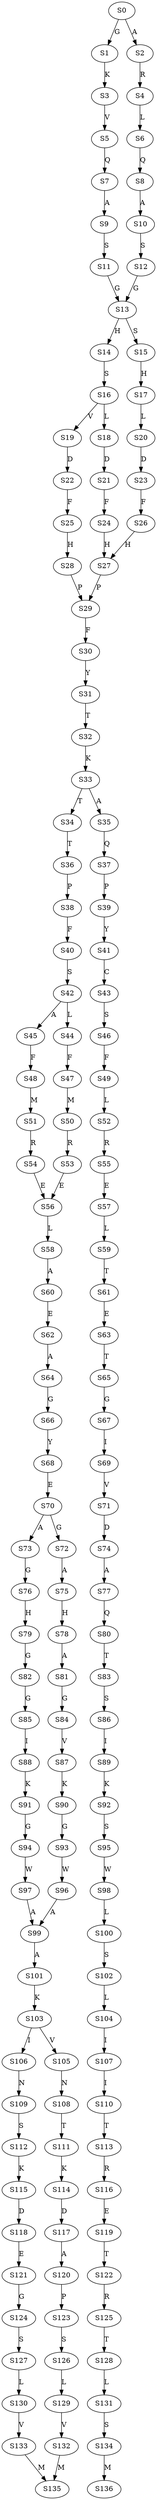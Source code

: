 strict digraph  {
	S0 -> S1 [ label = G ];
	S0 -> S2 [ label = A ];
	S1 -> S3 [ label = K ];
	S2 -> S4 [ label = R ];
	S3 -> S5 [ label = V ];
	S4 -> S6 [ label = L ];
	S5 -> S7 [ label = Q ];
	S6 -> S8 [ label = Q ];
	S7 -> S9 [ label = A ];
	S8 -> S10 [ label = A ];
	S9 -> S11 [ label = S ];
	S10 -> S12 [ label = S ];
	S11 -> S13 [ label = G ];
	S12 -> S13 [ label = G ];
	S13 -> S14 [ label = H ];
	S13 -> S15 [ label = S ];
	S14 -> S16 [ label = S ];
	S15 -> S17 [ label = H ];
	S16 -> S18 [ label = L ];
	S16 -> S19 [ label = V ];
	S17 -> S20 [ label = L ];
	S18 -> S21 [ label = D ];
	S19 -> S22 [ label = D ];
	S20 -> S23 [ label = D ];
	S21 -> S24 [ label = F ];
	S22 -> S25 [ label = F ];
	S23 -> S26 [ label = F ];
	S24 -> S27 [ label = H ];
	S25 -> S28 [ label = H ];
	S26 -> S27 [ label = H ];
	S27 -> S29 [ label = P ];
	S28 -> S29 [ label = P ];
	S29 -> S30 [ label = F ];
	S30 -> S31 [ label = Y ];
	S31 -> S32 [ label = T ];
	S32 -> S33 [ label = K ];
	S33 -> S34 [ label = T ];
	S33 -> S35 [ label = A ];
	S34 -> S36 [ label = T ];
	S35 -> S37 [ label = Q ];
	S36 -> S38 [ label = P ];
	S37 -> S39 [ label = P ];
	S38 -> S40 [ label = F ];
	S39 -> S41 [ label = Y ];
	S40 -> S42 [ label = S ];
	S41 -> S43 [ label = C ];
	S42 -> S44 [ label = L ];
	S42 -> S45 [ label = A ];
	S43 -> S46 [ label = S ];
	S44 -> S47 [ label = F ];
	S45 -> S48 [ label = F ];
	S46 -> S49 [ label = F ];
	S47 -> S50 [ label = M ];
	S48 -> S51 [ label = M ];
	S49 -> S52 [ label = L ];
	S50 -> S53 [ label = R ];
	S51 -> S54 [ label = R ];
	S52 -> S55 [ label = R ];
	S53 -> S56 [ label = E ];
	S54 -> S56 [ label = E ];
	S55 -> S57 [ label = E ];
	S56 -> S58 [ label = L ];
	S57 -> S59 [ label = L ];
	S58 -> S60 [ label = A ];
	S59 -> S61 [ label = T ];
	S60 -> S62 [ label = E ];
	S61 -> S63 [ label = E ];
	S62 -> S64 [ label = A ];
	S63 -> S65 [ label = T ];
	S64 -> S66 [ label = G ];
	S65 -> S67 [ label = G ];
	S66 -> S68 [ label = Y ];
	S67 -> S69 [ label = I ];
	S68 -> S70 [ label = E ];
	S69 -> S71 [ label = V ];
	S70 -> S72 [ label = G ];
	S70 -> S73 [ label = A ];
	S71 -> S74 [ label = D ];
	S72 -> S75 [ label = A ];
	S73 -> S76 [ label = G ];
	S74 -> S77 [ label = A ];
	S75 -> S78 [ label = H ];
	S76 -> S79 [ label = H ];
	S77 -> S80 [ label = Q ];
	S78 -> S81 [ label = A ];
	S79 -> S82 [ label = G ];
	S80 -> S83 [ label = T ];
	S81 -> S84 [ label = G ];
	S82 -> S85 [ label = G ];
	S83 -> S86 [ label = S ];
	S84 -> S87 [ label = V ];
	S85 -> S88 [ label = I ];
	S86 -> S89 [ label = I ];
	S87 -> S90 [ label = K ];
	S88 -> S91 [ label = K ];
	S89 -> S92 [ label = K ];
	S90 -> S93 [ label = G ];
	S91 -> S94 [ label = G ];
	S92 -> S95 [ label = S ];
	S93 -> S96 [ label = W ];
	S94 -> S97 [ label = W ];
	S95 -> S98 [ label = W ];
	S96 -> S99 [ label = A ];
	S97 -> S99 [ label = A ];
	S98 -> S100 [ label = L ];
	S99 -> S101 [ label = A ];
	S100 -> S102 [ label = S ];
	S101 -> S103 [ label = K ];
	S102 -> S104 [ label = L ];
	S103 -> S105 [ label = V ];
	S103 -> S106 [ label = I ];
	S104 -> S107 [ label = I ];
	S105 -> S108 [ label = N ];
	S106 -> S109 [ label = N ];
	S107 -> S110 [ label = I ];
	S108 -> S111 [ label = T ];
	S109 -> S112 [ label = S ];
	S110 -> S113 [ label = T ];
	S111 -> S114 [ label = K ];
	S112 -> S115 [ label = K ];
	S113 -> S116 [ label = R ];
	S114 -> S117 [ label = D ];
	S115 -> S118 [ label = D ];
	S116 -> S119 [ label = E ];
	S117 -> S120 [ label = A ];
	S118 -> S121 [ label = E ];
	S119 -> S122 [ label = T ];
	S120 -> S123 [ label = P ];
	S121 -> S124 [ label = G ];
	S122 -> S125 [ label = R ];
	S123 -> S126 [ label = S ];
	S124 -> S127 [ label = S ];
	S125 -> S128 [ label = T ];
	S126 -> S129 [ label = L ];
	S127 -> S130 [ label = L ];
	S128 -> S131 [ label = L ];
	S129 -> S132 [ label = V ];
	S130 -> S133 [ label = V ];
	S131 -> S134 [ label = S ];
	S132 -> S135 [ label = M ];
	S133 -> S135 [ label = M ];
	S134 -> S136 [ label = M ];
}
